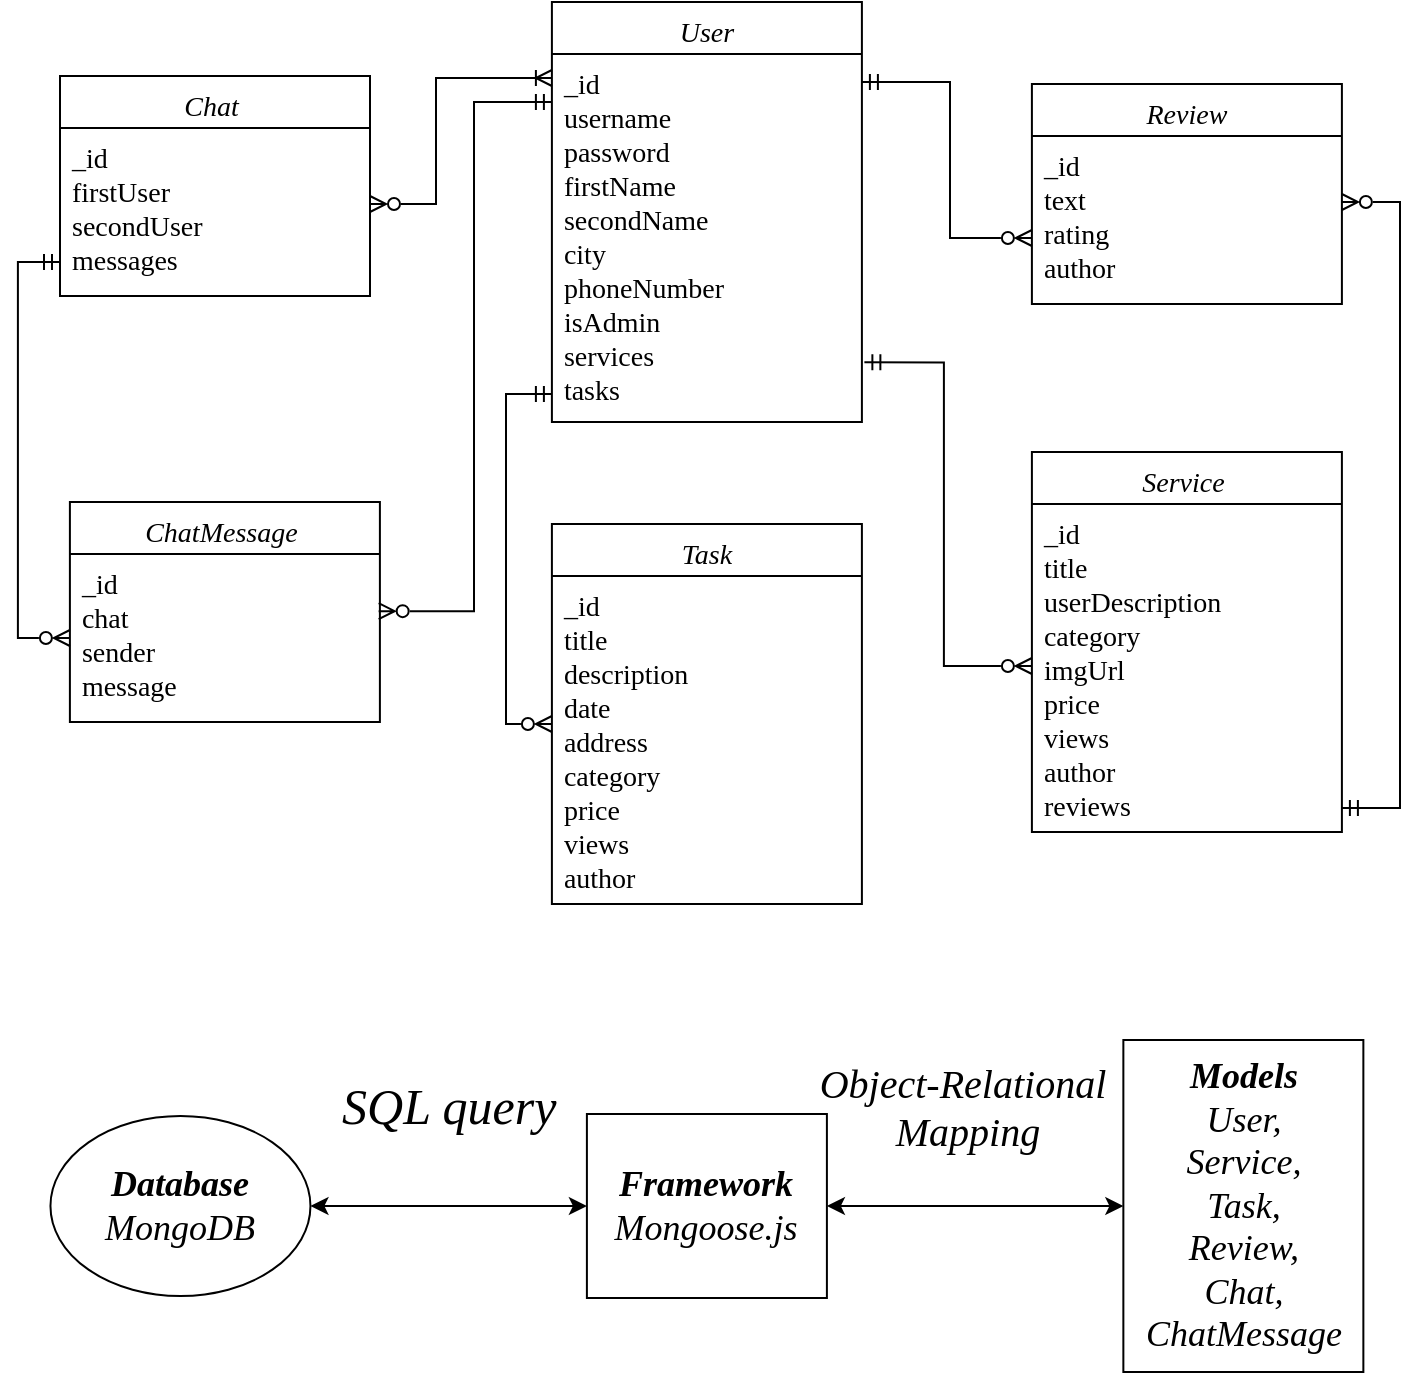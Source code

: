 <mxfile version="21.3.2" type="github">
  <diagram id="C5RBs43oDa-KdzZeNtuy" name="Page-1">
    <mxGraphModel dx="1320" dy="716" grid="0" gridSize="10" guides="1" tooltips="1" connect="1" arrows="1" fold="1" page="1" pageScale="1" pageWidth="1169" pageHeight="827" math="0" shadow="0">
      <root>
        <mxCell id="WIyWlLk6GJQsqaUBKTNV-0" />
        <mxCell id="WIyWlLk6GJQsqaUBKTNV-1" parent="WIyWlLk6GJQsqaUBKTNV-0" />
        <mxCell id="zkfFHV4jXpPFQw0GAbJ--0" value="User" style="swimlane;fontStyle=2;align=center;verticalAlign=top;childLayout=stackLayout;horizontal=1;startSize=26;horizontalStack=0;resizeParent=1;resizeLast=0;collapsible=1;marginBottom=0;rounded=0;shadow=0;strokeWidth=1;fontFamily=GOST type A Regular;fontSource=https%3A%2F%2Fwebfonts.pro%2Flight-fonts%2F123-gost_type_a.html;fontSize=14;" parent="WIyWlLk6GJQsqaUBKTNV-1" vertex="1">
          <mxGeometry x="502.95" y="25" width="155" height="210" as="geometry">
            <mxRectangle x="441" y="147" width="160" height="26" as="alternateBounds" />
          </mxGeometry>
        </mxCell>
        <mxCell id="zkfFHV4jXpPFQw0GAbJ--1" value="_id&#xa;username&#xa;password&#xa;firstName&#xa;secondName&#xa;city&#xa;phoneNumber&#xa;isAdmin&#xa;services&#xa;tasks" style="text;align=left;verticalAlign=top;spacingLeft=4;spacingRight=4;overflow=hidden;rotatable=0;points=[[0,0.5],[1,0.5]];portConstraint=eastwest;fontColor=default;labelBackgroundColor=#FFFFFF;fontFamily=GOST type A Regular;fontSource=https%3A%2F%2Fwebfonts.pro%2Flight-fonts%2F123-gost_type_a.html;fontSize=14;" parent="zkfFHV4jXpPFQw0GAbJ--0" vertex="1">
          <mxGeometry y="26" width="155" height="174" as="geometry" />
        </mxCell>
        <mxCell id="zkfFHV4jXpPFQw0GAbJ--6" value="ChatMessage " style="swimlane;fontStyle=2;align=center;verticalAlign=top;childLayout=stackLayout;horizontal=1;startSize=26;horizontalStack=0;resizeParent=1;resizeLast=0;collapsible=1;marginBottom=0;rounded=0;shadow=0;strokeWidth=1;fontFamily=GOST type A Regular;fontSource=https%3A%2F%2Fwebfonts.pro%2Flight-fonts%2F123-gost_type_a.html;fontSize=14;" parent="WIyWlLk6GJQsqaUBKTNV-1" vertex="1">
          <mxGeometry x="261.95" y="275" width="155" height="110" as="geometry">
            <mxRectangle x="130" y="380" width="160" height="26" as="alternateBounds" />
          </mxGeometry>
        </mxCell>
        <mxCell id="zkfFHV4jXpPFQw0GAbJ--7" value="_id&#xa;chat&#xa;sender&#xa;message" style="text;align=left;verticalAlign=top;spacingLeft=4;spacingRight=4;overflow=hidden;rotatable=0;points=[[0,0.5],[1,0.5]];portConstraint=eastwest;fontFamily=GOST type A Regular;fontSource=https%3A%2F%2Fwebfonts.pro%2Flight-fonts%2F123-gost_type_a.html;fontSize=14;" parent="zkfFHV4jXpPFQw0GAbJ--6" vertex="1">
          <mxGeometry y="26" width="155" height="77" as="geometry" />
        </mxCell>
        <mxCell id="zkfFHV4jXpPFQw0GAbJ--13" value="Review" style="swimlane;fontStyle=2;align=center;verticalAlign=top;childLayout=stackLayout;horizontal=1;startSize=26;horizontalStack=0;resizeParent=1;resizeLast=0;collapsible=1;marginBottom=0;rounded=0;shadow=0;strokeWidth=1;fontFamily=GOST type A Regular;fontSource=https%3A%2F%2Fwebfonts.pro%2Flight-fonts%2F123-gost_type_a.html;fontSize=14;" parent="WIyWlLk6GJQsqaUBKTNV-1" vertex="1">
          <mxGeometry x="742.95" y="66" width="155" height="110" as="geometry">
            <mxRectangle x="340" y="380" width="170" height="26" as="alternateBounds" />
          </mxGeometry>
        </mxCell>
        <mxCell id="zkfFHV4jXpPFQw0GAbJ--14" value="_id&#xa;text&#xa;rating&#xa;author" style="text;align=left;verticalAlign=top;spacingLeft=4;spacingRight=4;overflow=hidden;rotatable=0;points=[[0,0.5],[1,0.5]];portConstraint=eastwest;fontFamily=GOST type A Regular;fontSource=https%3A%2F%2Fwebfonts.pro%2Flight-fonts%2F123-gost_type_a.html;fontSize=14;" parent="zkfFHV4jXpPFQw0GAbJ--13" vertex="1">
          <mxGeometry y="26" width="155" height="82" as="geometry" />
        </mxCell>
        <mxCell id="zkfFHV4jXpPFQw0GAbJ--17" value="Service " style="swimlane;fontStyle=2;align=center;verticalAlign=top;childLayout=stackLayout;horizontal=1;startSize=26;horizontalStack=0;resizeParent=1;resizeLast=0;collapsible=1;marginBottom=0;rounded=0;shadow=0;strokeWidth=1;fontFamily=GOST type A Regular;fontSource=https%3A%2F%2Fwebfonts.pro%2Flight-fonts%2F123-gost_type_a.html;fontSize=14;" parent="WIyWlLk6GJQsqaUBKTNV-1" vertex="1">
          <mxGeometry x="742.95" y="250" width="155" height="190" as="geometry">
            <mxRectangle x="550" y="140" width="160" height="26" as="alternateBounds" />
          </mxGeometry>
        </mxCell>
        <mxCell id="zkfFHV4jXpPFQw0GAbJ--25" value="_id&#xa;title&#xa;userDescription&#xa;category&#xa;imgUrl&#xa;price&#xa;views&#xa;author&#xa;reviews" style="text;align=left;verticalAlign=top;spacingLeft=4;spacingRight=4;overflow=hidden;rotatable=0;points=[[0,0.5],[1,0.5]];portConstraint=eastwest;fontFamily=GOST type A Regular;fontSource=https%3A%2F%2Fwebfonts.pro%2Flight-fonts%2F123-gost_type_a.html;fontSize=14;" parent="zkfFHV4jXpPFQw0GAbJ--17" vertex="1">
          <mxGeometry y="26" width="155" height="161" as="geometry" />
        </mxCell>
        <mxCell id="ptHrVthuVrJp5P6MsZrQ-8" value="Chat " style="swimlane;fontStyle=2;align=center;verticalAlign=top;childLayout=stackLayout;horizontal=1;startSize=26;horizontalStack=0;resizeParent=1;resizeLast=0;collapsible=1;marginBottom=0;rounded=0;shadow=0;strokeWidth=1;fontFamily=GOST type A Regular;fontSource=https%3A%2F%2Fwebfonts.pro%2Flight-fonts%2F123-gost_type_a.html;fontSize=14;" parent="WIyWlLk6GJQsqaUBKTNV-1" vertex="1">
          <mxGeometry x="257" y="62" width="155" height="110" as="geometry">
            <mxRectangle x="130" y="380" width="160" height="26" as="alternateBounds" />
          </mxGeometry>
        </mxCell>
        <mxCell id="ptHrVthuVrJp5P6MsZrQ-9" value="_id&#xa;firstUser&#xa;secondUser&#xa;messages" style="text;align=left;verticalAlign=top;spacingLeft=4;spacingRight=4;overflow=hidden;rotatable=0;points=[[0,0.5],[1,0.5]];portConstraint=eastwest;fontFamily=GOST type A Regular;fontSource=https%3A%2F%2Fwebfonts.pro%2Flight-fonts%2F123-gost_type_a.html;fontSize=14;" parent="ptHrVthuVrJp5P6MsZrQ-8" vertex="1">
          <mxGeometry y="26" width="155" height="76" as="geometry" />
        </mxCell>
        <mxCell id="ptHrVthuVrJp5P6MsZrQ-11" style="edgeStyle=orthogonalEdgeStyle;rounded=0;orthogonalLoop=1;jettySize=auto;html=1;fontColor=default;fontFamily=GOST type A Regular;fontSource=https%3A%2F%2Fwebfonts.pro%2Flight-fonts%2F123-gost_type_a.html;startArrow=ERmandOne;startFill=0;endArrow=ERzeroToMany;endFill=0;fontSize=14;" parent="WIyWlLk6GJQsqaUBKTNV-1" source="ptHrVthuVrJp5P6MsZrQ-9" target="zkfFHV4jXpPFQw0GAbJ--7" edge="1">
          <mxGeometry relative="1" as="geometry">
            <Array as="points">
              <mxPoint x="235.95" y="155" />
              <mxPoint x="235.95" y="343" />
            </Array>
          </mxGeometry>
        </mxCell>
        <mxCell id="ptHrVthuVrJp5P6MsZrQ-14" style="edgeStyle=orthogonalEdgeStyle;rounded=0;orthogonalLoop=1;jettySize=auto;html=1;fontColor=default;fontFamily=GOST type A Regular;fontSource=https%3A%2F%2Fwebfonts.pro%2Flight-fonts%2F123-gost_type_a.html;fontSize=14;startArrow=ERmandOne;startFill=0;endArrow=ERzeroToMany;endFill=0;exitX=1.008;exitY=0.886;exitDx=0;exitDy=0;exitPerimeter=0;" parent="WIyWlLk6GJQsqaUBKTNV-1" source="zkfFHV4jXpPFQw0GAbJ--1" target="zkfFHV4jXpPFQw0GAbJ--25" edge="1">
          <mxGeometry relative="1" as="geometry">
            <Array as="points">
              <mxPoint x="698.95" y="205" />
              <mxPoint x="698.95" y="357" />
            </Array>
            <mxPoint x="672.95" y="202" as="sourcePoint" />
          </mxGeometry>
        </mxCell>
        <mxCell id="09UJKD5zljSwryMEkHEB-15" value="" style="edgeStyle=orthogonalEdgeStyle;fontSize=14;html=1;endArrow=ERoneToMany;startArrow=ERzeroToMany;rounded=0;fontFamily=GOST type A Regular;fontSource=https%3A%2F%2Fwebfonts.pro%2Flight-fonts%2F123-gost_type_a.html;exitX=1;exitY=0.5;exitDx=0;exitDy=0;startFill=0;" parent="WIyWlLk6GJQsqaUBKTNV-1" source="ptHrVthuVrJp5P6MsZrQ-9" target="zkfFHV4jXpPFQw0GAbJ--1" edge="1">
          <mxGeometry width="100" height="100" relative="1" as="geometry">
            <mxPoint x="584.95" y="292" as="sourcePoint" />
            <mxPoint x="684.95" y="192" as="targetPoint" />
            <Array as="points">
              <mxPoint x="445" y="126" />
              <mxPoint x="445" y="63" />
            </Array>
          </mxGeometry>
        </mxCell>
        <mxCell id="09UJKD5zljSwryMEkHEB-16" value="Task" style="swimlane;fontStyle=2;align=center;verticalAlign=top;childLayout=stackLayout;horizontal=1;startSize=26;horizontalStack=0;resizeParent=1;resizeLast=0;collapsible=1;marginBottom=0;rounded=0;shadow=0;strokeWidth=1;fontFamily=GOST type A Regular;fontSource=https%3A%2F%2Fwebfonts.pro%2Flight-fonts%2F123-gost_type_a.html;fontSize=14;" parent="WIyWlLk6GJQsqaUBKTNV-1" vertex="1">
          <mxGeometry x="502.95" y="286" width="155" height="190" as="geometry">
            <mxRectangle x="550" y="140" width="160" height="26" as="alternateBounds" />
          </mxGeometry>
        </mxCell>
        <mxCell id="09UJKD5zljSwryMEkHEB-17" value="_id&#xa;title&#xa;description&#xa;date&#xa;address&#xa;category&#xa;price&#xa;views&#xa;author" style="text;align=left;verticalAlign=top;spacingLeft=4;spacingRight=4;overflow=hidden;rotatable=0;points=[[0,0.5],[1,0.5]];portConstraint=eastwest;fontFamily=GOST type A Regular;fontSource=https%3A%2F%2Fwebfonts.pro%2Flight-fonts%2F123-gost_type_a.html;fontSize=14;" parent="09UJKD5zljSwryMEkHEB-16" vertex="1">
          <mxGeometry y="26" width="155" height="164" as="geometry" />
        </mxCell>
        <mxCell id="jdmytNQlxL5rp2lW7gn1-0" style="edgeStyle=orthogonalEdgeStyle;rounded=0;orthogonalLoop=1;jettySize=auto;html=1;fontColor=default;fontFamily=GOST type A Regular;fontSource=https%3A%2F%2Fwebfonts.pro%2Flight-fonts%2F123-gost_type_a.html;fontSize=14;startArrow=ERmandOne;startFill=0;endArrow=ERzeroToMany;endFill=0;" parent="WIyWlLk6GJQsqaUBKTNV-1" source="zkfFHV4jXpPFQw0GAbJ--0" target="09UJKD5zljSwryMEkHEB-16" edge="1">
          <mxGeometry relative="1" as="geometry">
            <Array as="points">
              <mxPoint x="480" y="221" />
              <mxPoint x="480" y="386" />
            </Array>
            <mxPoint x="661.95" y="215" as="sourcePoint" />
            <mxPoint x="792.95" y="355" as="targetPoint" />
          </mxGeometry>
        </mxCell>
        <mxCell id="jdmytNQlxL5rp2lW7gn1-1" style="edgeStyle=orthogonalEdgeStyle;rounded=0;orthogonalLoop=1;jettySize=auto;html=1;fontColor=default;fontFamily=GOST type A Regular;fontSource=https%3A%2F%2Fwebfonts.pro%2Flight-fonts%2F123-gost_type_a.html;fontSize=14;startArrow=ERmandOne;startFill=0;endArrow=ERzeroToMany;endFill=0;" parent="WIyWlLk6GJQsqaUBKTNV-1" source="zkfFHV4jXpPFQw0GAbJ--25" target="zkfFHV4jXpPFQw0GAbJ--13" edge="1">
          <mxGeometry relative="1" as="geometry">
            <Array as="points">
              <mxPoint x="927" y="428" />
              <mxPoint x="927" y="125" />
            </Array>
            <mxPoint x="661.95" y="215" as="sourcePoint" />
            <mxPoint x="752.95" y="374" as="targetPoint" />
          </mxGeometry>
        </mxCell>
        <mxCell id="jdmytNQlxL5rp2lW7gn1-3" style="edgeStyle=orthogonalEdgeStyle;rounded=0;orthogonalLoop=1;jettySize=auto;html=1;fontFamily=GOST type A Regular;fontSource=https%3A%2F%2Fwebfonts.pro%2Flight-fonts%2F123-gost_type_a.html;fontSize=24;startArrow=classic;startFill=1;endArrow=classic;endFill=1;" parent="WIyWlLk6GJQsqaUBKTNV-1" source="jdmytNQlxL5rp2lW7gn1-4" target="jdmytNQlxL5rp2lW7gn1-7" edge="1">
          <mxGeometry relative="1" as="geometry">
            <Array as="points" />
          </mxGeometry>
        </mxCell>
        <mxCell id="jdmytNQlxL5rp2lW7gn1-4" value="&lt;span style=&quot;font-size: 18px;&quot;&gt;&lt;b&gt;Database&lt;/b&gt;&lt;br&gt;MongoDB&lt;br&gt;&lt;/span&gt;" style="ellipse;whiteSpace=wrap;html=1;fontSize=18;fontFamily=GOST type A Regular;fontSource=https%3A%2F%2Fwebfonts.pro%2Flight-fonts%2F123-gost_type_a.html;fontStyle=2" parent="WIyWlLk6GJQsqaUBKTNV-1" vertex="1">
          <mxGeometry x="252.23" y="582" width="130" height="90" as="geometry" />
        </mxCell>
        <mxCell id="jdmytNQlxL5rp2lW7gn1-5" value="&lt;font&gt;&lt;span style=&quot;font-size: 18px;&quot;&gt;&lt;b&gt;Models&lt;/b&gt;&lt;/span&gt;&lt;/font&gt;&lt;br style=&quot;font-size: 18px;&quot;&gt;&lt;font&gt;&lt;span style=&quot;font-size: 18px;&quot;&gt;User,&lt;br&gt;Service,&lt;br&gt;Task,&lt;br&gt;Review,&lt;br&gt;Chat,&lt;br&gt;ChatMessage&lt;br&gt;&lt;/span&gt;&lt;/font&gt;" style="rounded=0;whiteSpace=wrap;html=1;fontFamily=GOST type A Regular;fontSource=https%3A%2F%2Fwebfonts.pro%2Flight-fonts%2F123-gost_type_a.html;fontStyle=2" parent="WIyWlLk6GJQsqaUBKTNV-1" vertex="1">
          <mxGeometry x="788.68" y="544" width="120" height="166" as="geometry" />
        </mxCell>
        <mxCell id="jdmytNQlxL5rp2lW7gn1-6" style="edgeStyle=orthogonalEdgeStyle;rounded=0;orthogonalLoop=1;jettySize=auto;html=1;exitX=1;exitY=0.5;exitDx=0;exitDy=0;entryX=0;entryY=0.5;entryDx=0;entryDy=0;fontFamily=GOST type A Regular;fontSource=https%3A%2F%2Fwebfonts.pro%2Flight-fonts%2F123-gost_type_a.html;fontSize=24;startArrow=classic;startFill=1;endArrow=classic;endFill=1;" parent="WIyWlLk6GJQsqaUBKTNV-1" source="jdmytNQlxL5rp2lW7gn1-7" target="jdmytNQlxL5rp2lW7gn1-5" edge="1">
          <mxGeometry relative="1" as="geometry" />
        </mxCell>
        <mxCell id="jdmytNQlxL5rp2lW7gn1-7" value="&lt;font&gt;&lt;span style=&quot;font-size: 18px;&quot;&gt;&lt;b&gt;Framework &lt;/b&gt;Mongoose.js&lt;br&gt;&lt;/span&gt;&lt;/font&gt;" style="rounded=0;whiteSpace=wrap;html=1;fontFamily=GOST type A Regular;fontSource=https%3A%2F%2Fwebfonts.pro%2Flight-fonts%2F123-gost_type_a.html;fontStyle=2" parent="WIyWlLk6GJQsqaUBKTNV-1" vertex="1">
          <mxGeometry x="520.45" y="581" width="120" height="92" as="geometry" />
        </mxCell>
        <mxCell id="jdmytNQlxL5rp2lW7gn1-8" value="Object-Relational&lt;br&gt;&amp;nbsp;Mapping" style="text;html=1;align=center;verticalAlign=middle;resizable=0;points=[];autosize=1;strokeColor=none;fillColor=none;fontSize=20;fontFamily=GOST type A Regular;fontSource=https%3A%2F%2Fwebfonts.pro%2Flight-fonts%2F123-gost_type_a.html;fontStyle=2" parent="WIyWlLk6GJQsqaUBKTNV-1" vertex="1">
          <mxGeometry x="627.68" y="547" width="161" height="60" as="geometry" />
        </mxCell>
        <mxCell id="jdmytNQlxL5rp2lW7gn1-9" value="&lt;font style=&quot;font-size: 25px;&quot;&gt;&amp;nbsp;SQL query&lt;/font&gt;" style="text;html=1;align=center;verticalAlign=middle;resizable=0;points=[];autosize=1;strokeColor=none;fillColor=none;fontSize=25;fontFamily=GOST type A Regular;fontSource=https%3A%2F%2Fwebfonts.pro%2Flight-fonts%2F123-gost_type_a.html;fontStyle=2" parent="WIyWlLk6GJQsqaUBKTNV-1" vertex="1">
          <mxGeometry x="382.23" y="556" width="131" height="42" as="geometry" />
        </mxCell>
        <mxCell id="jdmytNQlxL5rp2lW7gn1-10" style="edgeStyle=orthogonalEdgeStyle;rounded=0;orthogonalLoop=1;jettySize=auto;html=1;fontColor=default;fontFamily=GOST type A Regular;fontSource=https%3A%2F%2Fwebfonts.pro%2Flight-fonts%2F123-gost_type_a.html;fontSize=14;startArrow=ERzeroToMany;startFill=0;endArrow=ERmandOne;endFill=0;" parent="WIyWlLk6GJQsqaUBKTNV-1" source="zkfFHV4jXpPFQw0GAbJ--14" target="zkfFHV4jXpPFQw0GAbJ--1" edge="1">
          <mxGeometry relative="1" as="geometry">
            <Array as="points">
              <mxPoint x="702" y="143" />
              <mxPoint x="702" y="65" />
            </Array>
            <mxPoint x="669" y="215" as="sourcePoint" />
            <mxPoint x="753" y="367" as="targetPoint" />
          </mxGeometry>
        </mxCell>
        <mxCell id="agAgCuhw3A-59575QKTY-0" style="edgeStyle=orthogonalEdgeStyle;rounded=0;orthogonalLoop=1;jettySize=auto;html=1;fontColor=default;fontFamily=GOST type A Regular;fontSource=https%3A%2F%2Fwebfonts.pro%2Flight-fonts%2F123-gost_type_a.html;startArrow=ERzeroToMany;startFill=0;endArrow=ERmandOne;endFill=0;fontSize=14;exitX=0.996;exitY=0.371;exitDx=0;exitDy=0;exitPerimeter=0;" parent="WIyWlLk6GJQsqaUBKTNV-1" source="zkfFHV4jXpPFQw0GAbJ--7" target="zkfFHV4jXpPFQw0GAbJ--1" edge="1">
          <mxGeometry relative="1" as="geometry">
            <Array as="points">
              <mxPoint x="464" y="330" />
              <mxPoint x="464" y="75" />
            </Array>
            <mxPoint x="267" y="165" as="sourcePoint" />
            <mxPoint x="272" y="353" as="targetPoint" />
          </mxGeometry>
        </mxCell>
      </root>
    </mxGraphModel>
  </diagram>
</mxfile>
